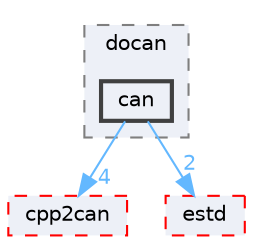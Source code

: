 digraph "can"
{
 // LATEX_PDF_SIZE
  bgcolor="transparent";
  edge [fontname=Helvetica,fontsize=10,labelfontname=Helvetica,labelfontsize=10];
  node [fontname=Helvetica,fontsize=10,shape=box,height=0.2,width=0.4];
  compound=true
  subgraph clusterdir_d489a36d614975b7dbabc73c66dfb4ec {
    graph [ bgcolor="#edf0f7", pencolor="grey50", label="docan", fontname=Helvetica,fontsize=10 style="filled,dashed", URL="dir_d489a36d614975b7dbabc73c66dfb4ec.html",tooltip=""]
  dir_cb86ebd850501942a6075e7f102cb609 [label="can", fillcolor="#edf0f7", color="grey25", style="filled,bold", URL="dir_cb86ebd850501942a6075e7f102cb609.html",tooltip=""];
  }
  dir_6ea4583dc05656280dd0a27b132d87de [label="cpp2can", fillcolor="#edf0f7", color="red", style="filled,dashed", URL="dir_6ea4583dc05656280dd0a27b132d87de.html",tooltip=""];
  dir_705ed472854f071e46e92f9933f4d565 [label="estd", fillcolor="#edf0f7", color="red", style="filled,dashed", URL="dir_705ed472854f071e46e92f9933f4d565.html",tooltip=""];
  dir_cb86ebd850501942a6075e7f102cb609->dir_6ea4583dc05656280dd0a27b132d87de [headlabel="4", labeldistance=1.5 headhref="dir_000035_000060.html" href="dir_000035_000060.html" color="steelblue1" fontcolor="steelblue1"];
  dir_cb86ebd850501942a6075e7f102cb609->dir_705ed472854f071e46e92f9933f4d565 [headlabel="2", labeldistance=1.5 headhref="dir_000035_000075.html" href="dir_000035_000075.html" color="steelblue1" fontcolor="steelblue1"];
}

